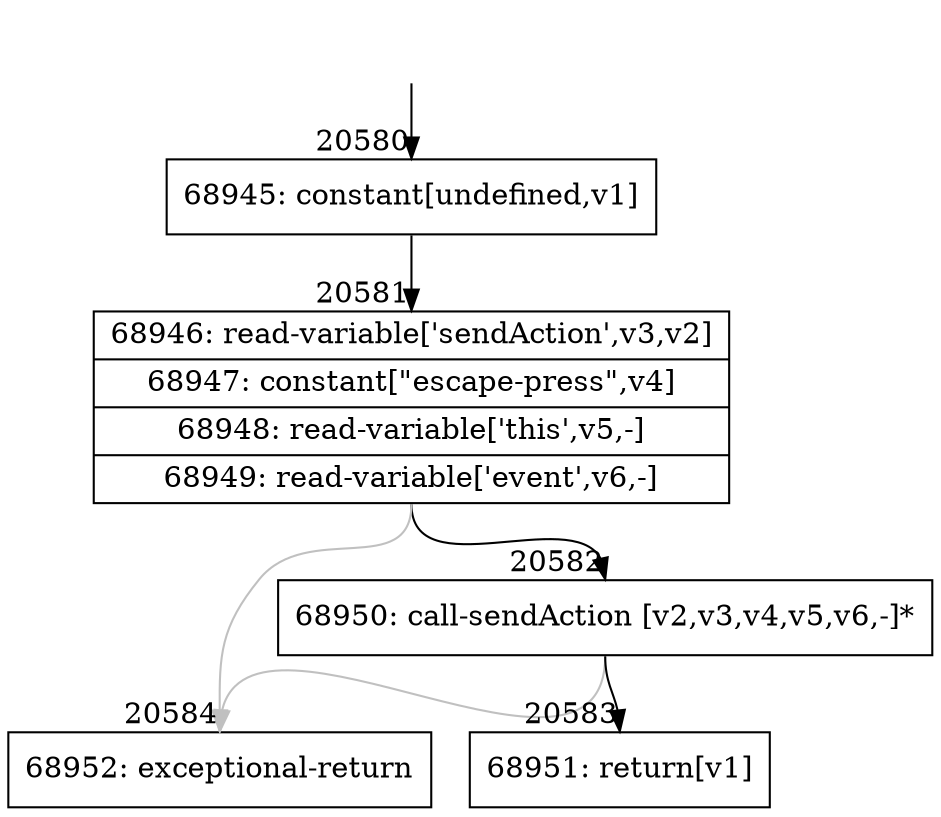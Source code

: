 digraph {
rankdir="TD"
BB_entry1801[shape=none,label=""];
BB_entry1801 -> BB20580 [tailport=s, headport=n, headlabel="    20580"]
BB20580 [shape=record label="{68945: constant[undefined,v1]}" ] 
BB20580 -> BB20581 [tailport=s, headport=n, headlabel="      20581"]
BB20581 [shape=record label="{68946: read-variable['sendAction',v3,v2]|68947: constant[\"escape-press\",v4]|68948: read-variable['this',v5,-]|68949: read-variable['event',v6,-]}" ] 
BB20581 -> BB20582 [tailport=s, headport=n, headlabel="      20582"]
BB20581 -> BB20584 [tailport=s, headport=n, color=gray, headlabel="      20584"]
BB20582 [shape=record label="{68950: call-sendAction [v2,v3,v4,v5,v6,-]*}" ] 
BB20582 -> BB20583 [tailport=s, headport=n, headlabel="      20583"]
BB20582 -> BB20584 [tailport=s, headport=n, color=gray]
BB20583 [shape=record label="{68951: return[v1]}" ] 
BB20584 [shape=record label="{68952: exceptional-return}" ] 
//#$~ 38772
}
